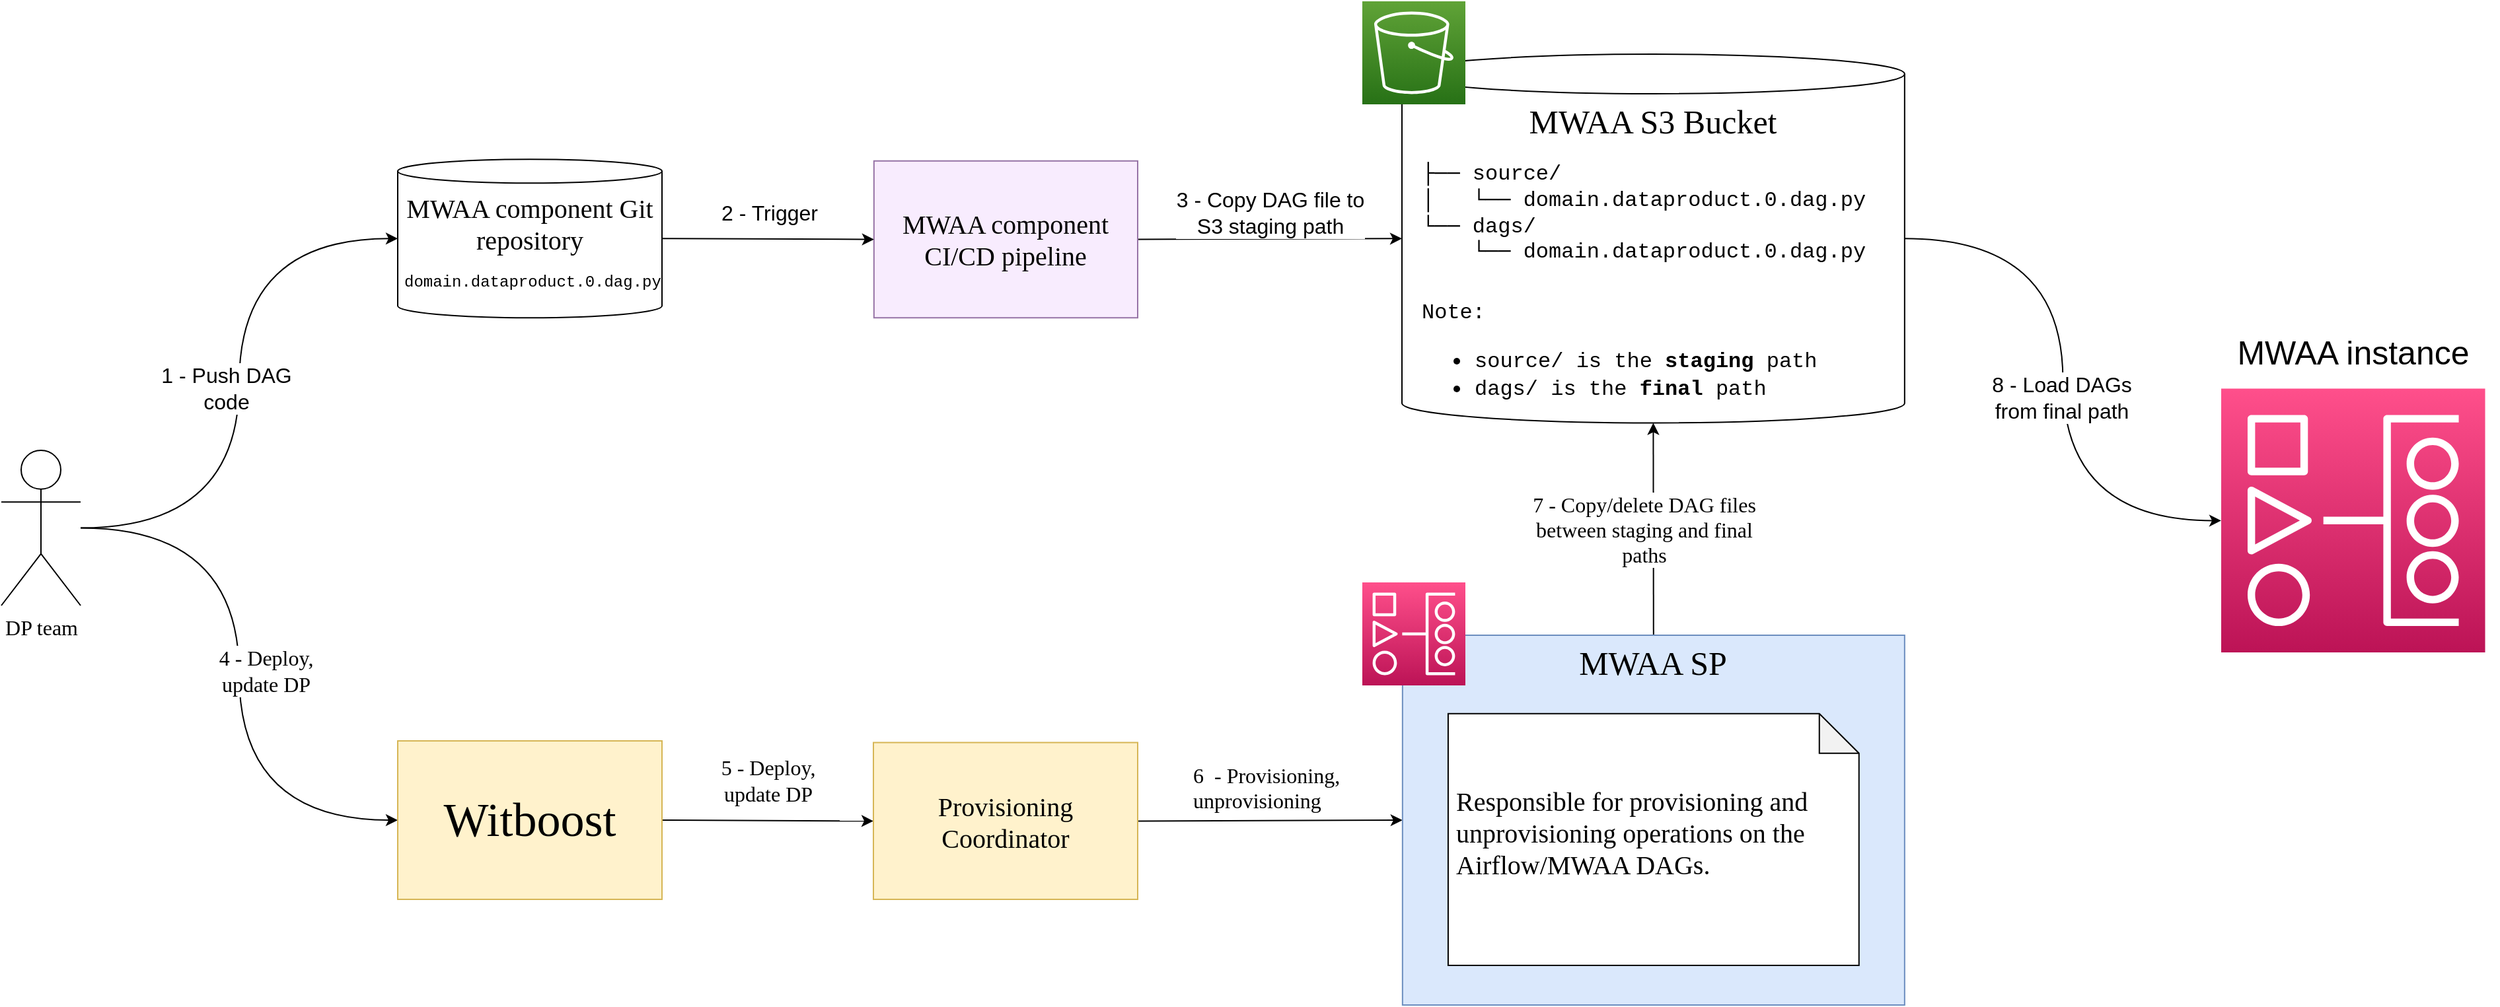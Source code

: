 <mxfile version="21.1.2" type="device" pages="2">
  <diagram name="Overview" id="olF5ttRBlWVvdxKSSwJD">
    <mxGraphModel dx="2074" dy="1129" grid="1" gridSize="10" guides="1" tooltips="1" connect="1" arrows="1" fold="1" page="1" pageScale="1" pageWidth="2336" pageHeight="1654" math="0" shadow="0">
      <root>
        <mxCell id="KEZqLQ1N2geyIQ-xhBZk-0" />
        <mxCell id="KEZqLQ1N2geyIQ-xhBZk-1" parent="KEZqLQ1N2geyIQ-xhBZk-0" />
        <mxCell id="KEZqLQ1N2geyIQ-xhBZk-28" style="edgeStyle=orthogonalEdgeStyle;shape=connector;curved=1;rounded=0;hachureGap=4;orthogonalLoop=1;jettySize=auto;html=1;entryX=0;entryY=0.5;entryDx=0;entryDy=0;labelBackgroundColor=default;strokeColor=default;fontFamily=Nunito;fontSize=16;fontColor=default;endArrow=classic;fontSource=https%3A%2F%2Ffonts.googleapis.com%2Fcss%3Ffamily%3DNunito;" parent="KEZqLQ1N2geyIQ-xhBZk-1" source="KEZqLQ1N2geyIQ-xhBZk-30" target="KEZqLQ1N2geyIQ-xhBZk-33" edge="1">
          <mxGeometry relative="1" as="geometry" />
        </mxCell>
        <mxCell id="KEZqLQ1N2geyIQ-xhBZk-29" value="4 - Deploy,&lt;br&gt;update DP" style="edgeLabel;html=1;align=center;verticalAlign=middle;resizable=0;points=[];fontSize=16;fontFamily=Nunito;fontColor=default;fontSource=https%3A%2F%2Ffonts.googleapis.com%2Fcss%3Ffamily%3DNunito;" parent="KEZqLQ1N2geyIQ-xhBZk-28" vertex="1" connectable="0">
          <mxGeometry x="-0.003" y="-2" relative="1" as="geometry">
            <mxPoint x="22" y="-2" as="offset" />
          </mxGeometry>
        </mxCell>
        <mxCell id="ugHWY-jnCkU6N2jLu0gr-16" style="edgeStyle=orthogonalEdgeStyle;shape=connector;curved=1;rounded=0;orthogonalLoop=1;jettySize=auto;html=1;entryX=0;entryY=0.5;entryDx=0;entryDy=0;entryPerimeter=0;labelBackgroundColor=default;strokeColor=default;fontFamily=Helvetica;fontSize=11;fontColor=default;endArrow=classic;" parent="KEZqLQ1N2geyIQ-xhBZk-1" source="KEZqLQ1N2geyIQ-xhBZk-30" target="ugHWY-jnCkU6N2jLu0gr-12" edge="1">
          <mxGeometry relative="1" as="geometry" />
        </mxCell>
        <mxCell id="ugHWY-jnCkU6N2jLu0gr-17" value="&lt;font style=&quot;font-size: 16px;&quot;&gt;1 - Push DAG&lt;br&gt;code&lt;/font&gt;" style="edgeLabel;html=1;align=center;verticalAlign=middle;resizable=0;points=[];fontSize=11;fontFamily=Helvetica;fontColor=default;" parent="ugHWY-jnCkU6N2jLu0gr-16" vertex="1" connectable="0">
          <mxGeometry x="0.009" relative="1" as="geometry">
            <mxPoint x="-10" y="5" as="offset" />
          </mxGeometry>
        </mxCell>
        <mxCell id="KEZqLQ1N2geyIQ-xhBZk-30" value="DP team" style="shape=umlActor;verticalLabelPosition=bottom;verticalAlign=top;html=1;outlineConnect=0;hachureGap=4;fontFamily=Nunito;fontSize=16;fontColor=default;fontSource=https%3A%2F%2Ffonts.googleapis.com%2Fcss%3Ffamily%3DNunito;" parent="KEZqLQ1N2geyIQ-xhBZk-1" vertex="1">
          <mxGeometry x="228" y="787" width="60" height="117.5" as="geometry" />
        </mxCell>
        <mxCell id="KEZqLQ1N2geyIQ-xhBZk-31" value="" style="edgeStyle=orthogonalEdgeStyle;shape=connector;curved=1;rounded=0;hachureGap=4;orthogonalLoop=1;jettySize=auto;html=1;labelBackgroundColor=default;strokeColor=default;fontFamily=Nunito;fontSize=16;fontColor=default;endArrow=classic;fontSource=https%3A%2F%2Ffonts.googleapis.com%2Fcss%3Ffamily%3DNunito;" parent="KEZqLQ1N2geyIQ-xhBZk-1" source="KEZqLQ1N2geyIQ-xhBZk-33" target="KEZqLQ1N2geyIQ-xhBZk-35" edge="1">
          <mxGeometry relative="1" as="geometry" />
        </mxCell>
        <mxCell id="KEZqLQ1N2geyIQ-xhBZk-32" value="5 - Deploy,&lt;br&gt;update DP" style="edgeLabel;html=1;align=center;verticalAlign=middle;resizable=0;points=[];fontSize=16;fontFamily=Nunito;fontColor=default;fontSource=https%3A%2F%2Ffonts.googleapis.com%2Fcss%3Ffamily%3DNunito;" parent="KEZqLQ1N2geyIQ-xhBZk-31" vertex="1" connectable="0">
          <mxGeometry x="0.324" relative="1" as="geometry">
            <mxPoint x="-26" y="-31" as="offset" />
          </mxGeometry>
        </mxCell>
        <mxCell id="KEZqLQ1N2geyIQ-xhBZk-33" value="&lt;font style=&quot;font-size: 36px;&quot;&gt;Witboost&lt;/font&gt;" style="rounded=0;whiteSpace=wrap;html=1;hachureGap=4;fontFamily=Nunito;fontSize=20;verticalAlign=middle;fillColor=#fff2cc;strokeColor=#d6b656;fontSource=https%3A%2F%2Ffonts.googleapis.com%2Fcss%3Ffamily%3DNunito;glass=0;" parent="KEZqLQ1N2geyIQ-xhBZk-1" vertex="1">
          <mxGeometry x="528" y="1007" width="200" height="120" as="geometry" />
        </mxCell>
        <mxCell id="KEZqLQ1N2geyIQ-xhBZk-34" style="edgeStyle=orthogonalEdgeStyle;shape=connector;curved=1;rounded=0;hachureGap=4;orthogonalLoop=1;jettySize=auto;html=1;labelBackgroundColor=default;strokeColor=default;fontFamily=Nunito;fontSize=16;fontColor=default;endArrow=classic;fontSource=https%3A%2F%2Ffonts.googleapis.com%2Fcss%3Ffamily%3DNunito;entryX=0;entryY=0.5;entryDx=0;entryDy=0;" parent="KEZqLQ1N2geyIQ-xhBZk-1" source="KEZqLQ1N2geyIQ-xhBZk-35" target="KEZqLQ1N2geyIQ-xhBZk-2" edge="1">
          <mxGeometry relative="1" as="geometry">
            <mxPoint x="-289.47" y="1460.75" as="targetPoint" />
          </mxGeometry>
        </mxCell>
        <mxCell id="KEZqLQ1N2geyIQ-xhBZk-35" value="Provisioning Coordinator" style="whiteSpace=wrap;html=1;fontSize=20;fontFamily=Nunito;fillColor=#fff2cc;strokeColor=#d6b656;rounded=0;hachureGap=4;fontSource=https%3A%2F%2Ffonts.googleapis.com%2Fcss%3Ffamily%3DNunito;glass=0;" parent="KEZqLQ1N2geyIQ-xhBZk-1" vertex="1">
          <mxGeometry x="888" y="1008.25" width="200" height="118.75" as="geometry" />
        </mxCell>
        <mxCell id="KEZqLQ1N2geyIQ-xhBZk-36" value="&lt;span style=&quot;color: rgb(0, 0, 0); font-style: normal; font-variant-ligatures: normal; font-variant-caps: normal; font-weight: 400; letter-spacing: normal; orphans: 2; text-align: center; text-indent: 0px; text-transform: none; widows: 2; word-spacing: 0px; -webkit-text-stroke-width: 0px; background-color: rgb(255, 255, 255); text-decoration-thickness: initial; text-decoration-style: initial; text-decoration-color: initial; float: none; display: inline !important;&quot;&gt;&lt;font style=&quot;font-size: 16px;&quot;&gt;6&amp;nbsp; - Provisioning, unprovisioning&lt;/font&gt;&lt;/span&gt;" style="text;whiteSpace=wrap;html=1;fontSize=16;fontFamily=Nunito;fontColor=default;fontSource=https%3A%2F%2Ffonts.googleapis.com%2Fcss%3Ffamily%3DNunito;" parent="KEZqLQ1N2geyIQ-xhBZk-1" vertex="1">
          <mxGeometry x="1128" y="1017" width="180" height="70" as="geometry" />
        </mxCell>
        <mxCell id="ugHWY-jnCkU6N2jLu0gr-0" style="edgeStyle=orthogonalEdgeStyle;rounded=0;orthogonalLoop=1;jettySize=auto;html=1;curved=1;" parent="KEZqLQ1N2geyIQ-xhBZk-1" source="KEZqLQ1N2geyIQ-xhBZk-2" target="KEZqLQ1N2geyIQ-xhBZk-43" edge="1">
          <mxGeometry relative="1" as="geometry" />
        </mxCell>
        <mxCell id="ugHWY-jnCkU6N2jLu0gr-1" value="7 - Copy/delete DAG files&lt;br&gt;between staging and final&lt;br&gt;paths" style="edgeLabel;html=1;align=center;verticalAlign=middle;resizable=0;points=[];fontFamily=Nunito;fontSource=https%3A%2F%2Ffonts.googleapis.com%2Fcss%3Ffamily%3DNunito;fontSize=16;" parent="ugHWY-jnCkU6N2jLu0gr-0" vertex="1" connectable="0">
          <mxGeometry x="0.04" y="7" relative="1" as="geometry">
            <mxPoint y="3" as="offset" />
          </mxGeometry>
        </mxCell>
        <mxCell id="ugHWY-jnCkU6N2jLu0gr-20" style="edgeStyle=orthogonalEdgeStyle;shape=connector;curved=1;rounded=0;orthogonalLoop=1;jettySize=auto;html=1;exitX=1;exitY=0.5;exitDx=0;exitDy=0;labelBackgroundColor=default;strokeColor=default;fontFamily=Helvetica;fontSize=11;fontColor=default;endArrow=classic;" parent="KEZqLQ1N2geyIQ-xhBZk-1" source="ugHWY-jnCkU6N2jLu0gr-7" target="KEZqLQ1N2geyIQ-xhBZk-43" edge="1">
          <mxGeometry relative="1" as="geometry" />
        </mxCell>
        <mxCell id="ugHWY-jnCkU6N2jLu0gr-21" value="&lt;font style=&quot;font-size: 16px;&quot;&gt;3 - Copy DAG file to&lt;br&gt;S3 staging path&lt;/font&gt;" style="edgeLabel;html=1;align=center;verticalAlign=middle;resizable=0;points=[];fontSize=11;fontFamily=Helvetica;fontColor=default;" parent="ugHWY-jnCkU6N2jLu0gr-20" vertex="1" connectable="0">
          <mxGeometry x="0.087" relative="1" as="geometry">
            <mxPoint x="-9" y="-20" as="offset" />
          </mxGeometry>
        </mxCell>
        <mxCell id="ugHWY-jnCkU6N2jLu0gr-7" value="&lt;font style=&quot;font-size: 20px;&quot;&gt;MWAA component CI/CD pipeline&lt;/font&gt;" style="rounded=0;whiteSpace=wrap;html=1;hachureGap=4;fontFamily=Nunito;fontSize=20;verticalAlign=middle;fillColor=#f8ecfe;strokeColor=#9673a6;fontSource=https%3A%2F%2Ffonts.googleapis.com%2Fcss%3Ffamily%3DNunito;glass=0;" parent="KEZqLQ1N2geyIQ-xhBZk-1" vertex="1">
          <mxGeometry x="888.41" y="567.87" width="199.59" height="118.75" as="geometry" />
        </mxCell>
        <mxCell id="ugHWY-jnCkU6N2jLu0gr-15" value="" style="group" parent="KEZqLQ1N2geyIQ-xhBZk-1" vertex="1" connectable="0">
          <mxGeometry x="578" y="576.63" width="230" height="120" as="geometry" />
        </mxCell>
        <mxCell id="ugHWY-jnCkU6N2jLu0gr-12" value="MWAA component Git repository" style="shape=cylinder3;whiteSpace=wrap;html=1;boundedLbl=1;backgroundOutline=1;size=9.0;hachureGap=4;fontFamily=Nunito;fontSize=20;verticalAlign=top;fontSource=https%3A%2F%2Ffonts.googleapis.com%2Fcss%3Ffamily%3DNunito;" parent="ugHWY-jnCkU6N2jLu0gr-15" vertex="1">
          <mxGeometry x="-50" y="-10.01" width="200" height="120" as="geometry" />
        </mxCell>
        <mxCell id="ugHWY-jnCkU6N2jLu0gr-13" value="&lt;h1 style=&quot;line-height: 50%; font-size: 12px;&quot;&gt;&lt;span style=&quot;font-weight: normal;&quot;&gt;&lt;span style=&quot;font-family: &amp;quot;Courier New&amp;quot;;&quot;&gt;domain.dataproduct.0.dag.py&lt;/span&gt;&lt;br style=&quot;border-color: var(--border-color); font-family: &amp;quot;Courier New&amp;quot;;&quot;&gt;&lt;/span&gt;&lt;br&gt;&lt;/h1&gt;" style="text;html=1;strokeColor=none;fillColor=none;spacing=5;spacingTop=-20;whiteSpace=wrap;overflow=hidden;rounded=0;fontSize=11;fontFamily=Helvetica;fontColor=default;" parent="ugHWY-jnCkU6N2jLu0gr-15" vertex="1">
          <mxGeometry x="-50" y="81.76" width="206.92" height="28.232" as="geometry" />
        </mxCell>
        <mxCell id="mUgCoobgLQafgeZf694w-2" value="" style="shape=image;verticalLabelPosition=bottom;labelBackgroundColor=default;verticalAlign=top;aspect=fixed;imageAspect=0;image=https://about.gitlab.com/images/press/logo/png/gitlab-logo-500.png;" parent="ugHWY-jnCkU6N2jLu0gr-15" vertex="1">
          <mxGeometry x="-100" y="-59.63" width="100" height="100" as="geometry" />
        </mxCell>
        <mxCell id="ugHWY-jnCkU6N2jLu0gr-18" style="edgeStyle=orthogonalEdgeStyle;shape=connector;curved=1;rounded=0;orthogonalLoop=1;jettySize=auto;html=1;labelBackgroundColor=default;strokeColor=default;fontFamily=Helvetica;fontSize=11;fontColor=default;endArrow=classic;" parent="KEZqLQ1N2geyIQ-xhBZk-1" source="ugHWY-jnCkU6N2jLu0gr-12" target="ugHWY-jnCkU6N2jLu0gr-7" edge="1">
          <mxGeometry relative="1" as="geometry" />
        </mxCell>
        <mxCell id="ugHWY-jnCkU6N2jLu0gr-19" value="&lt;font style=&quot;font-size: 16px;&quot;&gt;2 - Trigger&lt;/font&gt;" style="edgeLabel;html=1;align=center;verticalAlign=middle;resizable=0;points=[];fontSize=11;fontFamily=Helvetica;fontColor=default;" parent="ugHWY-jnCkU6N2jLu0gr-18" vertex="1" connectable="0">
          <mxGeometry x="-0.3" y="-2" relative="1" as="geometry">
            <mxPoint x="24" y="-22" as="offset" />
          </mxGeometry>
        </mxCell>
        <mxCell id="KEZqLQ1N2geyIQ-xhBZk-2" value="&lt;font style=&quot;font-size: 25px;&quot;&gt;MWAA SP&lt;/font&gt;" style="rounded=0;whiteSpace=wrap;html=1;hachureGap=4;fontFamily=Nunito;fontSize=20;verticalAlign=top;fillColor=#dae8fc;strokeColor=#6c8ebf;fontSource=https%3A%2F%2Ffonts.googleapis.com%2Fcss%3Ffamily%3DNunito;" parent="KEZqLQ1N2geyIQ-xhBZk-1" vertex="1">
          <mxGeometry x="1288.42" y="927" width="380" height="280" as="geometry" />
        </mxCell>
        <mxCell id="GK8bcZbs766-iHouz0xo-0" value="&lt;font style=&quot;font-size: 20px;&quot;&gt;&lt;br&gt;&lt;br&gt;Responsible for provisioning and unprovisioning operations on the Airflow/MWAA DAGs.&lt;br&gt;&lt;/font&gt;" style="shape=note;whiteSpace=wrap;html=1;backgroundOutline=1;darkOpacity=0.05;hachureGap=4;fontFamily=Nunito;fontSource=https%3A%2F%2Ffonts.googleapis.com%2Fcss%3Ffamily%3DNunito;fontSize=16;fontColor=default;align=left;verticalAlign=top;spacingLeft=4;" parent="KEZqLQ1N2geyIQ-xhBZk-1" vertex="1">
          <mxGeometry x="1322.965" y="986.38" width="310.909" height="190.63" as="geometry" />
        </mxCell>
        <mxCell id="D-cZPUOV2xCUMHWo-okC-1" style="edgeStyle=orthogonalEdgeStyle;shape=connector;curved=1;rounded=0;orthogonalLoop=1;jettySize=auto;html=1;labelBackgroundColor=default;strokeColor=default;fontFamily=Helvetica;fontSize=11;fontColor=default;endArrow=classic;exitX=1;exitY=0.5;exitDx=0;exitDy=0;exitPerimeter=0;" parent="KEZqLQ1N2geyIQ-xhBZk-1" source="KEZqLQ1N2geyIQ-xhBZk-43" target="D-cZPUOV2xCUMHWo-okC-0" edge="1">
          <mxGeometry relative="1" as="geometry" />
        </mxCell>
        <mxCell id="D-cZPUOV2xCUMHWo-okC-2" value="&lt;font style=&quot;font-size: 16px;&quot;&gt;8 - Load DAGs&lt;br&gt;from final path&lt;/font&gt;" style="edgeLabel;html=1;align=center;verticalAlign=middle;resizable=0;points=[];fontSize=11;fontFamily=Helvetica;fontColor=default;" parent="D-cZPUOV2xCUMHWo-okC-1" vertex="1" connectable="0">
          <mxGeometry x="0.053" y="-1" relative="1" as="geometry">
            <mxPoint y="1" as="offset" />
          </mxGeometry>
        </mxCell>
        <mxCell id="mUgCoobgLQafgeZf694w-1" value="" style="shape=image;verticalLabelPosition=bottom;labelBackgroundColor=default;verticalAlign=top;aspect=fixed;imageAspect=0;image=https://about.gitlab.com/images/press/logo/png/gitlab-logo-500.png;" parent="KEZqLQ1N2geyIQ-xhBZk-1" vertex="1">
          <mxGeometry x="838" y="517" width="100" height="100" as="geometry" />
        </mxCell>
        <mxCell id="mUgCoobgLQafgeZf694w-5" value="" style="sketch=0;points=[[0,0,0],[0.25,0,0],[0.5,0,0],[0.75,0,0],[1,0,0],[0,1,0],[0.25,1,0],[0.5,1,0],[0.75,1,0],[1,1,0],[0,0.25,0],[0,0.5,0],[0,0.75,0],[1,0.25,0],[1,0.5,0],[1,0.75,0]];outlineConnect=0;fontColor=#232F3E;gradientColor=#FF4F8B;gradientDirection=north;fillColor=#BC1356;strokeColor=#ffffff;dashed=0;verticalLabelPosition=bottom;verticalAlign=top;align=center;html=1;fontSize=12;fontStyle=0;aspect=fixed;shape=mxgraph.aws4.resourceIcon;resIcon=mxgraph.aws4.managed_workflows_for_apache_airflow;fontFamily=Helvetica;" parent="KEZqLQ1N2geyIQ-xhBZk-1" vertex="1">
          <mxGeometry x="1258" y="887" width="78" height="78" as="geometry" />
        </mxCell>
        <mxCell id="D-cZPUOV2xCUMHWo-okC-0" value="" style="sketch=0;points=[[0,0,0],[0.25,0,0],[0.5,0,0],[0.75,0,0],[1,0,0],[0,1,0],[0.25,1,0],[0.5,1,0],[0.75,1,0],[1,1,0],[0,0.25,0],[0,0.5,0],[0,0.75,0],[1,0.25,0],[1,0.5,0],[1,0.75,0]];outlineConnect=0;fontColor=#232F3E;gradientColor=#FF4F8B;gradientDirection=north;fillColor=#BC1356;strokeColor=#ffffff;dashed=0;verticalLabelPosition=bottom;verticalAlign=top;align=center;html=1;fontSize=12;fontStyle=0;aspect=fixed;shape=mxgraph.aws4.resourceIcon;resIcon=mxgraph.aws4.managed_workflows_for_apache_airflow;fontFamily=Helvetica;" parent="KEZqLQ1N2geyIQ-xhBZk-1" vertex="1">
          <mxGeometry x="1908" y="740.25" width="199.75" height="199.75" as="geometry" />
        </mxCell>
        <mxCell id="D-cZPUOV2xCUMHWo-okC-3" value="&lt;font style=&quot;font-size: 25px;&quot;&gt;MWAA instance&lt;/font&gt;" style="text;html=1;strokeColor=none;fillColor=none;align=center;verticalAlign=middle;whiteSpace=wrap;rounded=0;fontSize=11;fontFamily=Helvetica;fontColor=default;" parent="KEZqLQ1N2geyIQ-xhBZk-1" vertex="1">
          <mxGeometry x="1897.87" y="696.63" width="220" height="30" as="geometry" />
        </mxCell>
        <mxCell id="v3iZwABs2jZpIfSrJHVI-0" value="" style="group" vertex="1" connectable="0" parent="KEZqLQ1N2geyIQ-xhBZk-1">
          <mxGeometry x="1258" y="447" width="410.42" height="319.25" as="geometry" />
        </mxCell>
        <mxCell id="KEZqLQ1N2geyIQ-xhBZk-43" value="&lt;font style=&quot;font-size: 25px;&quot;&gt;MWAA S3 Bucket&lt;/font&gt;" style="shape=cylinder3;whiteSpace=wrap;html=1;boundedLbl=1;backgroundOutline=1;size=15;hachureGap=4;fontFamily=Nunito;fontSize=20;verticalAlign=top;fontSource=https%3A%2F%2Ffonts.googleapis.com%2Fcss%3Ffamily%3DNunito;" parent="v3iZwABs2jZpIfSrJHVI-0" vertex="1">
          <mxGeometry x="30" y="40" width="380.42" height="279.25" as="geometry" />
        </mxCell>
        <mxCell id="ugHWY-jnCkU6N2jLu0gr-3" value="&lt;h1 style=&quot;line-height: 110%; font-size: 16px;&quot;&gt;&lt;br style=&quot;border-color: var(--border-color); font-family: &amp;quot;Courier New&amp;quot;; font-weight: 400;&quot;&gt;&lt;span style=&quot;font-family: &amp;quot;Courier New&amp;quot;; font-weight: 400;&quot;&gt;├── source/&lt;/span&gt;&lt;br style=&quot;border-color: var(--border-color); font-family: &amp;quot;Courier New&amp;quot;; font-weight: 400;&quot;&gt;&lt;span style=&quot;font-family: &amp;quot;Courier New&amp;quot;; font-weight: 400;&quot;&gt;│&amp;nbsp; &amp;nbsp;└── domain.dataproduct.0.dag.py&lt;/span&gt;&lt;br style=&quot;border-color: var(--border-color); font-family: &amp;quot;Courier New&amp;quot;; font-weight: 400;&quot;&gt;&lt;span style=&quot;font-family: &amp;quot;Courier New&amp;quot;; font-weight: 400;&quot;&gt;└── dags/&lt;/span&gt;&lt;br style=&quot;border-color: var(--border-color); font-family: &amp;quot;Courier New&amp;quot;; font-weight: 400;&quot;&gt;&lt;span style=&quot;font-family: &amp;quot;Courier New&amp;quot;; font-weight: 400;&quot;&gt;&amp;nbsp; &amp;nbsp; └── domain.dataproduct.0.dag.py&lt;/span&gt;&lt;br&gt;&lt;/h1&gt;&lt;div&gt;&lt;span style=&quot;font-family: &amp;quot;Courier New&amp;quot;; font-weight: 400;&quot;&gt;&lt;br&gt;&lt;/span&gt;&lt;/div&gt;&lt;div style=&quot;font-size: 16px;&quot;&gt;&lt;span style=&quot;font-family: &amp;quot;Courier New&amp;quot;; font-weight: 400;&quot;&gt;&lt;font style=&quot;font-size: 16px;&quot;&gt;Note:&lt;/font&gt;&lt;/span&gt;&lt;/div&gt;&lt;div style=&quot;font-size: 16px;&quot;&gt;&lt;ul style=&quot;&quot;&gt;&lt;li style=&quot;&quot;&gt;&lt;font style=&quot;font-size: 16px;&quot;&gt;&lt;span style=&quot;font-family: &amp;quot;Courier New&amp;quot;; font-weight: 400;&quot;&gt;source/ is the &lt;/span&gt;&lt;span style=&quot;font-family: &amp;quot;Courier New&amp;quot;;&quot;&gt;&lt;b&gt;staging&lt;/b&gt;&amp;nbsp;path&lt;/span&gt;&lt;/font&gt;&lt;/li&gt;&lt;li style=&quot;&quot;&gt;&lt;span style=&quot;font-family: &amp;quot;Courier New&amp;quot;;&quot;&gt;&lt;font style=&quot;font-size: 16px;&quot;&gt;dags/ is the &lt;b style=&quot;&quot;&gt;final&lt;/b&gt;&amp;nbsp;path&lt;/font&gt;&lt;/span&gt;&lt;/li&gt;&lt;/ul&gt;&lt;/div&gt;" style="text;html=1;strokeColor=none;fillColor=none;spacing=5;spacingTop=-20;whiteSpace=wrap;overflow=hidden;rounded=0;fontSize=11;fontFamily=Helvetica;fontColor=default;" parent="v3iZwABs2jZpIfSrJHVI-0" vertex="1">
          <mxGeometry x="39.89" y="103" width="360.65" height="210" as="geometry" />
        </mxCell>
        <mxCell id="mUgCoobgLQafgeZf694w-4" value="" style="sketch=0;points=[[0,0,0],[0.25,0,0],[0.5,0,0],[0.75,0,0],[1,0,0],[0,1,0],[0.25,1,0],[0.5,1,0],[0.75,1,0],[1,1,0],[0,0.25,0],[0,0.5,0],[0,0.75,0],[1,0.25,0],[1,0.5,0],[1,0.75,0]];outlineConnect=0;fontColor=#232F3E;gradientColor=#60A337;gradientDirection=north;fillColor=#277116;strokeColor=#ffffff;dashed=0;verticalLabelPosition=bottom;verticalAlign=top;align=center;html=1;fontSize=12;fontStyle=0;aspect=fixed;shape=mxgraph.aws4.resourceIcon;resIcon=mxgraph.aws4.s3;fontFamily=Helvetica;" parent="v3iZwABs2jZpIfSrJHVI-0" vertex="1">
          <mxGeometry width="78" height="78" as="geometry" />
        </mxCell>
      </root>
    </mxGraphModel>
  </diagram>
  <diagram name="Provisioning and unprovisioning" id="HlEBFxBSwHhaApRulJSV">
    <mxGraphModel dx="3191" dy="3391" grid="1" gridSize="10" guides="1" tooltips="1" connect="1" arrows="1" fold="1" page="1" pageScale="1" pageWidth="2336" pageHeight="1654" math="0" shadow="0">
      <root>
        <mxCell id="CrBskSO4nDhFndBRX1B0-0" />
        <mxCell id="CrBskSO4nDhFndBRX1B0-1" parent="CrBskSO4nDhFndBRX1B0-0" />
        <mxCell id="1LrZQP8tYeefJCKVqhzE-22" value="&lt;font style=&quot;font-size: 25px;&quot;&gt;MWAA SP&lt;/font&gt;" style="rounded=0;whiteSpace=wrap;html=1;hachureGap=4;fontFamily=Nunito;fontSize=20;verticalAlign=top;fillColor=#dae8fc;strokeColor=#6c8ebf;fontSource=https%3A%2F%2Ffonts.googleapis.com%2Fcss%3Ffamily%3DNunito;" parent="CrBskSO4nDhFndBRX1B0-1" vertex="1">
          <mxGeometry x="399" y="-1120" width="681" height="440" as="geometry" />
        </mxCell>
        <mxCell id="CrBskSO4nDhFndBRX1B0-4" value="1 - Validate provisioning request" style="shape=process;whiteSpace=wrap;html=1;backgroundOutline=1;hachureGap=4;fontFamily=Nunito;fontSize=20;align=left;spacingLeft=8;fontSource=https%3A%2F%2Ffonts.googleapis.com%2Fcss%3Ffamily%3DNunito;" parent="CrBskSO4nDhFndBRX1B0-1" vertex="1">
          <mxGeometry x="429" y="-1030" width="620" height="60" as="geometry" />
        </mxCell>
        <mxCell id="CrBskSO4nDhFndBRX1B0-27" value="&lt;span style=&quot;background-color: initial;&quot;&gt;The corresponding unprovisioning operation is very simple: just delete the DAG file from the final path&lt;br&gt;&lt;ul&gt;&lt;li&gt;&lt;span style=&quot;background-color: initial;&quot;&gt;Step 3 becomes a delete&lt;/span&gt;&lt;/li&gt;&lt;/ul&gt;&lt;/span&gt;" style="shape=note;whiteSpace=wrap;html=1;backgroundOutline=1;darkOpacity=0.05;hachureGap=4;fontFamily=Nunito;fontSize=20;align=left;verticalAlign=top;spacingLeft=4;fontSource=https%3A%2F%2Ffonts.googleapis.com%2Fcss%3Ffamily%3DNunito;" parent="CrBskSO4nDhFndBRX1B0-1" vertex="1">
          <mxGeometry x="1480" y="-1398.75" width="360" height="202.5" as="geometry" />
        </mxCell>
        <mxCell id="JZihHBsl7QY_d6qNJ1pM-1" value="&lt;font data-font-src=&quot;https://fonts.googleapis.com/css?family=Nunito&quot; face=&quot;Nunito&quot;&gt;Idempotent, ie does not fail if something it provisions already exists.&lt;/font&gt;" style="shape=callout;whiteSpace=wrap;html=1;perimeter=calloutPerimeter;hachureGap=4;fontFamily=Architects Daughter;fontSource=https%3A%2F%2Ffonts.googleapis.com%2Fcss%3Ffamily%3DArchitects%2BDaughter;fontSize=20;position2=0;size=40;position=0.13;" parent="CrBskSO4nDhFndBRX1B0-1" vertex="1">
          <mxGeometry x="1079" y="-1250" width="241" height="150" as="geometry" />
        </mxCell>
        <mxCell id="1LrZQP8tYeefJCKVqhzE-0" style="edgeStyle=orthogonalEdgeStyle;shape=connector;curved=1;rounded=0;hachureGap=4;orthogonalLoop=1;jettySize=auto;html=1;entryX=0;entryY=0.5;entryDx=0;entryDy=0;labelBackgroundColor=default;strokeColor=default;fontFamily=Nunito;fontSize=16;fontColor=default;endArrow=classic;fontSource=https%3A%2F%2Ffonts.googleapis.com%2Fcss%3Ffamily%3DNunito;" parent="CrBskSO4nDhFndBRX1B0-1" source="1LrZQP8tYeefJCKVqhzE-4" target="1LrZQP8tYeefJCKVqhzE-7" edge="1">
          <mxGeometry relative="1" as="geometry" />
        </mxCell>
        <mxCell id="1LrZQP8tYeefJCKVqhzE-1" value="Deploy,&lt;br&gt;update DP" style="edgeLabel;html=1;align=center;verticalAlign=middle;resizable=0;points=[];fontSize=16;fontFamily=Nunito;fontColor=default;fontSource=https%3A%2F%2Ffonts.googleapis.com%2Fcss%3Ffamily%3DNunito;" parent="1LrZQP8tYeefJCKVqhzE-0" vertex="1" connectable="0">
          <mxGeometry x="-0.003" y="-2" relative="1" as="geometry">
            <mxPoint x="7" y="-22" as="offset" />
          </mxGeometry>
        </mxCell>
        <mxCell id="1LrZQP8tYeefJCKVqhzE-4" value="DP team" style="shape=umlActor;verticalLabelPosition=bottom;verticalAlign=top;html=1;outlineConnect=0;hachureGap=4;fontFamily=Nunito;fontSize=16;fontColor=default;fontSource=https%3A%2F%2Ffonts.googleapis.com%2Fcss%3Ffamily%3DNunito;" parent="CrBskSO4nDhFndBRX1B0-1" vertex="1">
          <mxGeometry x="369" y="-1400" width="60" height="117.5" as="geometry" />
        </mxCell>
        <mxCell id="1LrZQP8tYeefJCKVqhzE-5" value="" style="edgeStyle=orthogonalEdgeStyle;shape=connector;curved=1;rounded=0;hachureGap=4;orthogonalLoop=1;jettySize=auto;html=1;labelBackgroundColor=default;strokeColor=default;fontFamily=Nunito;fontSize=16;fontColor=default;endArrow=classic;fontSource=https%3A%2F%2Ffonts.googleapis.com%2Fcss%3Ffamily%3DNunito;" parent="CrBskSO4nDhFndBRX1B0-1" source="1LrZQP8tYeefJCKVqhzE-7" target="1LrZQP8tYeefJCKVqhzE-9" edge="1">
          <mxGeometry relative="1" as="geometry" />
        </mxCell>
        <mxCell id="1LrZQP8tYeefJCKVqhzE-6" value="Deploy,&lt;br&gt;update DP" style="edgeLabel;html=1;align=center;verticalAlign=middle;resizable=0;points=[];fontSize=16;fontFamily=Nunito;fontColor=default;fontSource=https%3A%2F%2Ffonts.googleapis.com%2Fcss%3Ffamily%3DNunito;" parent="1LrZQP8tYeefJCKVqhzE-5" vertex="1" connectable="0">
          <mxGeometry x="0.324" relative="1" as="geometry">
            <mxPoint x="-26" y="-24" as="offset" />
          </mxGeometry>
        </mxCell>
        <mxCell id="1LrZQP8tYeefJCKVqhzE-7" value="&lt;font style=&quot;font-size: 36px;&quot;&gt;Witboost&lt;/font&gt;" style="rounded=0;whiteSpace=wrap;html=1;hachureGap=4;fontFamily=Nunito;fontSize=20;verticalAlign=middle;fillColor=#fff2cc;strokeColor=#d6b656;fontSource=https%3A%2F%2Ffonts.googleapis.com%2Fcss%3Ffamily%3DNunito;glass=0;" parent="CrBskSO4nDhFndBRX1B0-1" vertex="1">
          <mxGeometry x="559" y="-1400" width="200" height="120" as="geometry" />
        </mxCell>
        <mxCell id="1LrZQP8tYeefJCKVqhzE-8" style="edgeStyle=orthogonalEdgeStyle;shape=connector;curved=1;rounded=0;hachureGap=4;orthogonalLoop=1;jettySize=auto;html=1;labelBackgroundColor=default;strokeColor=default;fontFamily=Nunito;fontSize=16;fontColor=default;endArrow=classic;fontSource=https%3A%2F%2Ffonts.googleapis.com%2Fcss%3Ffamily%3DNunito;entryX=0.5;entryY=0;entryDx=0;entryDy=0;" parent="CrBskSO4nDhFndBRX1B0-1" source="1LrZQP8tYeefJCKVqhzE-9" target="1LrZQP8tYeefJCKVqhzE-22" edge="1">
          <mxGeometry relative="1" as="geometry">
            <mxPoint x="-881.89" y="-593.25" as="targetPoint" />
          </mxGeometry>
        </mxCell>
        <mxCell id="1LrZQP8tYeefJCKVqhzE-9" value="Provisioning Coordinator" style="whiteSpace=wrap;html=1;fontSize=20;fontFamily=Nunito;fillColor=#fff2cc;strokeColor=#d6b656;rounded=0;hachureGap=4;fontSource=https%3A%2F%2Ffonts.googleapis.com%2Fcss%3Ffamily%3DNunito;glass=0;" parent="CrBskSO4nDhFndBRX1B0-1" vertex="1">
          <mxGeometry x="879" y="-1398.75" width="200" height="118.75" as="geometry" />
        </mxCell>
        <mxCell id="1LrZQP8tYeefJCKVqhzE-10" value="&lt;span style=&quot;color: rgb(0, 0, 0); font-style: normal; font-variant-ligatures: normal; font-variant-caps: normal; font-weight: 400; letter-spacing: normal; orphans: 2; text-align: center; text-indent: 0px; text-transform: none; widows: 2; word-spacing: 0px; -webkit-text-stroke-width: 0px; background-color: rgb(255, 255, 255); text-decoration-thickness: initial; text-decoration-style: initial; text-decoration-color: initial; float: none; display: inline !important;&quot;&gt;&lt;font style=&quot;font-size: 16px;&quot;&gt;Provisioning request&lt;/font&gt;&lt;/span&gt;" style="text;whiteSpace=wrap;html=1;fontSize=16;fontFamily=Nunito;fontColor=default;fontSource=https%3A%2F%2Ffonts.googleapis.com%2Fcss%3Ffamily%3DNunito;" parent="CrBskSO4nDhFndBRX1B0-1" vertex="1">
          <mxGeometry x="879" y="-1227" width="180" height="70" as="geometry" />
        </mxCell>
        <mxCell id="1LrZQP8tYeefJCKVqhzE-11" style="edgeStyle=orthogonalEdgeStyle;rounded=0;orthogonalLoop=1;jettySize=auto;html=1;curved=1;entryX=-0.004;entryY=0.536;entryDx=0;entryDy=0;entryPerimeter=0;exitX=1;exitY=0.5;exitDx=0;exitDy=0;" parent="CrBskSO4nDhFndBRX1B0-1" source="RHufipWkyzRZhh8fAMYA-1" target="sJpFRx6Bym_rXe7pHoia-1" edge="1">
          <mxGeometry relative="1" as="geometry">
            <mxPoint x="1469.269" y="-819.9" as="targetPoint" />
          </mxGeometry>
        </mxCell>
        <mxCell id="1LrZQP8tYeefJCKVqhzE-12" value="Copy/delete DAG files&lt;br&gt;between staging and final&lt;br&gt;paths" style="edgeLabel;html=1;align=center;verticalAlign=middle;resizable=0;points=[];fontFamily=Nunito;fontSource=https%3A%2F%2Ffonts.googleapis.com%2Fcss%3Ffamily%3DNunito;fontSize=16;" parent="1LrZQP8tYeefJCKVqhzE-11" vertex="1" connectable="0">
          <mxGeometry x="0.04" y="7" relative="1" as="geometry">
            <mxPoint y="3" as="offset" />
          </mxGeometry>
        </mxCell>
        <mxCell id="1LrZQP8tYeefJCKVqhzE-28" value="" style="sketch=0;points=[[0,0,0],[0.25,0,0],[0.5,0,0],[0.75,0,0],[1,0,0],[0,1,0],[0.25,1,0],[0.5,1,0],[0.75,1,0],[1,1,0],[0,0.25,0],[0,0.5,0],[0,0.75,0],[1,0.25,0],[1,0.5,0],[1,0.75,0]];outlineConnect=0;fontColor=#232F3E;gradientColor=#FF4F8B;gradientDirection=north;fillColor=#BC1356;strokeColor=#ffffff;dashed=0;verticalLabelPosition=bottom;verticalAlign=top;align=center;html=1;fontSize=12;fontStyle=0;aspect=fixed;shape=mxgraph.aws4.resourceIcon;resIcon=mxgraph.aws4.managed_workflows_for_apache_airflow;fontFamily=Helvetica;" parent="CrBskSO4nDhFndBRX1B0-1" vertex="1">
          <mxGeometry x="360" y="-1157" width="78" height="78" as="geometry" />
        </mxCell>
        <mxCell id="RHufipWkyzRZhh8fAMYA-0" value="2 - Extract metadata (domain name, DP name, DP version, DAG name, etc)" style="shape=process;whiteSpace=wrap;html=1;backgroundOutline=1;hachureGap=4;fontFamily=Nunito;fontSize=20;align=left;spacingLeft=8;fontSource=https%3A%2F%2Ffonts.googleapis.com%2Fcss%3Ffamily%3DNunito;" parent="CrBskSO4nDhFndBRX1B0-1" vertex="1">
          <mxGeometry x="429" y="-950" width="620" height="60" as="geometry" />
        </mxCell>
        <mxCell id="RHufipWkyzRZhh8fAMYA-1" value="3 - Copy DAG to final path (object name is built using metadata above)" style="shape=process;whiteSpace=wrap;html=1;backgroundOutline=1;hachureGap=4;fontFamily=Nunito;fontSize=20;align=left;spacingLeft=8;fontSource=https%3A%2F%2Ffonts.googleapis.com%2Fcss%3Ffamily%3DNunito;" parent="CrBskSO4nDhFndBRX1B0-1" vertex="1">
          <mxGeometry x="429.5" y="-870" width="620" height="60" as="geometry" />
        </mxCell>
        <mxCell id="RHufipWkyzRZhh8fAMYA-2" value="4 - Report outcome" style="shape=process;whiteSpace=wrap;html=1;backgroundOutline=1;hachureGap=4;fontFamily=Nunito;fontSize=20;align=left;spacingLeft=8;fontSource=https%3A%2F%2Ffonts.googleapis.com%2Fcss%3Ffamily%3DNunito;" parent="CrBskSO4nDhFndBRX1B0-1" vertex="1">
          <mxGeometry x="429.5" y="-790" width="620" height="60" as="geometry" />
        </mxCell>
        <mxCell id="sJpFRx6Bym_rXe7pHoia-0" value="" style="group" vertex="1" connectable="0" parent="CrBskSO4nDhFndBRX1B0-1">
          <mxGeometry x="1440" y="-1030" width="410.42" height="319.25" as="geometry" />
        </mxCell>
        <mxCell id="sJpFRx6Bym_rXe7pHoia-1" value="&lt;font style=&quot;font-size: 25px;&quot;&gt;MWAA S3 Bucket&lt;/font&gt;" style="shape=cylinder3;whiteSpace=wrap;html=1;boundedLbl=1;backgroundOutline=1;size=15;hachureGap=4;fontFamily=Nunito;fontSize=20;verticalAlign=top;fontSource=https%3A%2F%2Ffonts.googleapis.com%2Fcss%3Ffamily%3DNunito;" vertex="1" parent="sJpFRx6Bym_rXe7pHoia-0">
          <mxGeometry x="30" y="40" width="380.42" height="279.25" as="geometry" />
        </mxCell>
        <mxCell id="sJpFRx6Bym_rXe7pHoia-2" value="&lt;h1 style=&quot;line-height: 110%; font-size: 16px;&quot;&gt;&lt;br style=&quot;border-color: var(--border-color); font-family: &amp;quot;Courier New&amp;quot;; font-weight: 400;&quot;&gt;&lt;span style=&quot;font-family: &amp;quot;Courier New&amp;quot;; font-weight: 400;&quot;&gt;├── source/&lt;/span&gt;&lt;br style=&quot;border-color: var(--border-color); font-family: &amp;quot;Courier New&amp;quot;; font-weight: 400;&quot;&gt;&lt;span style=&quot;font-family: &amp;quot;Courier New&amp;quot;; font-weight: 400;&quot;&gt;│&amp;nbsp; &amp;nbsp;└── domain.dataproduct.0.dag.py&lt;/span&gt;&lt;br style=&quot;border-color: var(--border-color); font-family: &amp;quot;Courier New&amp;quot;; font-weight: 400;&quot;&gt;&lt;span style=&quot;font-family: &amp;quot;Courier New&amp;quot;; font-weight: 400;&quot;&gt;└── dags/&lt;/span&gt;&lt;br style=&quot;border-color: var(--border-color); font-family: &amp;quot;Courier New&amp;quot;; font-weight: 400;&quot;&gt;&lt;span style=&quot;font-family: &amp;quot;Courier New&amp;quot;; font-weight: 400;&quot;&gt;&amp;nbsp; &amp;nbsp; └── domain.dataproduct.0.dag.py&lt;/span&gt;&lt;br&gt;&lt;/h1&gt;&lt;div&gt;&lt;span style=&quot;font-family: &amp;quot;Courier New&amp;quot;; font-weight: 400;&quot;&gt;&lt;br&gt;&lt;/span&gt;&lt;/div&gt;&lt;div style=&quot;font-size: 16px;&quot;&gt;&lt;span style=&quot;font-family: &amp;quot;Courier New&amp;quot;; font-weight: 400;&quot;&gt;&lt;font style=&quot;font-size: 16px;&quot;&gt;Note:&lt;/font&gt;&lt;/span&gt;&lt;/div&gt;&lt;div style=&quot;font-size: 16px;&quot;&gt;&lt;ul style=&quot;&quot;&gt;&lt;li style=&quot;&quot;&gt;&lt;font style=&quot;font-size: 16px;&quot;&gt;&lt;span style=&quot;font-family: &amp;quot;Courier New&amp;quot;; font-weight: 400;&quot;&gt;source/ is the &lt;/span&gt;&lt;span style=&quot;font-family: &amp;quot;Courier New&amp;quot;;&quot;&gt;&lt;b&gt;staging&lt;/b&gt;&amp;nbsp;path&lt;/span&gt;&lt;/font&gt;&lt;/li&gt;&lt;li style=&quot;&quot;&gt;&lt;span style=&quot;font-family: &amp;quot;Courier New&amp;quot;;&quot;&gt;&lt;font style=&quot;font-size: 16px;&quot;&gt;dags/ is the &lt;b style=&quot;&quot;&gt;final&lt;/b&gt;&amp;nbsp;path&lt;/font&gt;&lt;/span&gt;&lt;/li&gt;&lt;/ul&gt;&lt;/div&gt;" style="text;html=1;strokeColor=none;fillColor=none;spacing=5;spacingTop=-20;whiteSpace=wrap;overflow=hidden;rounded=0;fontSize=11;fontFamily=Helvetica;fontColor=default;" vertex="1" parent="sJpFRx6Bym_rXe7pHoia-0">
          <mxGeometry x="39.89" y="103" width="360.65" height="210" as="geometry" />
        </mxCell>
        <mxCell id="sJpFRx6Bym_rXe7pHoia-3" value="" style="sketch=0;points=[[0,0,0],[0.25,0,0],[0.5,0,0],[0.75,0,0],[1,0,0],[0,1,0],[0.25,1,0],[0.5,1,0],[0.75,1,0],[1,1,0],[0,0.25,0],[0,0.5,0],[0,0.75,0],[1,0.25,0],[1,0.5,0],[1,0.75,0]];outlineConnect=0;fontColor=#232F3E;gradientColor=#60A337;gradientDirection=north;fillColor=#277116;strokeColor=#ffffff;dashed=0;verticalLabelPosition=bottom;verticalAlign=top;align=center;html=1;fontSize=12;fontStyle=0;aspect=fixed;shape=mxgraph.aws4.resourceIcon;resIcon=mxgraph.aws4.s3;fontFamily=Helvetica;" vertex="1" parent="sJpFRx6Bym_rXe7pHoia-0">
          <mxGeometry width="78" height="78" as="geometry" />
        </mxCell>
        <mxCell id="FvK3etwAvJokyo_bT2Fi-0" value="The DAG file name is composed as follows:&lt;br&gt;&amp;lt;domain name&amp;gt;.&amp;lt;data product name&amp;gt;.&amp;lt;data product major version&amp;gt;.&amp;lt;original name (in the repository)&amp;gt;" style="shape=note;whiteSpace=wrap;html=1;backgroundOutline=1;darkOpacity=0.05;hachureGap=4;fontFamily=Nunito;fontSize=20;align=left;verticalAlign=top;spacingLeft=4;fontSource=https%3A%2F%2Ffonts.googleapis.com%2Fcss%3Ffamily%3DNunito;" vertex="1" parent="CrBskSO4nDhFndBRX1B0-1">
          <mxGeometry x="719.5" y="-640" width="960" height="120" as="geometry" />
        </mxCell>
      </root>
    </mxGraphModel>
  </diagram>
</mxfile>
